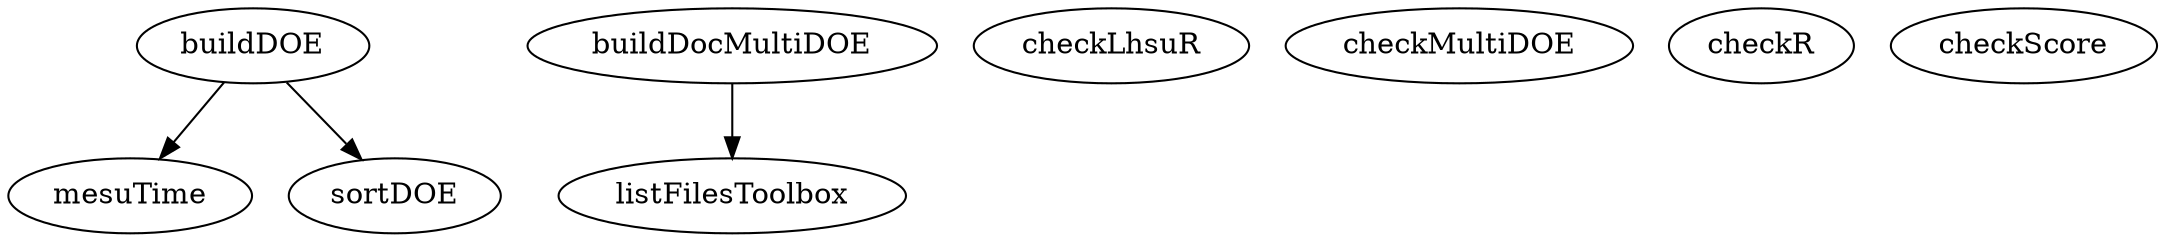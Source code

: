 /* Created by mdot for Matlab */
digraph m2html {
  buildDOE -> mesuTime;
  buildDOE -> sortDOE;
  buildDocMultiDOE -> listFilesToolbox;

  buildDOE [URL="buildDOE.html"];
  buildDocMultiDOE [URL="buildDocMultiDOE.html"];
  checkLhsuR [URL="checkLhsuR.html"];
  checkMultiDOE [URL="checkMultiDOE.html"];
  checkR [URL="checkR.html"];
  checkScore [URL="checkScore.html"];
  listFilesToolbox [URL="listFilesToolbox.html"];
  mesuTime [URL="mesuTime.html"];
  sortDOE [URL="sortDOE.html"];
}